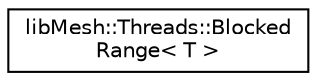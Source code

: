 digraph "类继承关系图"
{
 // INTERACTIVE_SVG=YES
  edge [fontname="Helvetica",fontsize="10",labelfontname="Helvetica",labelfontsize="10"];
  node [fontname="Helvetica",fontsize="10",shape=record];
  rankdir="LR";
  Node1 [label="libMesh::Threads::Blocked\lRange\< T \>",height=0.2,width=0.4,color="black", fillcolor="white", style="filled",URL="$classlibMesh_1_1Threads_1_1BlockedRange.html",tooltip="Blocked range which can be subdivided and executed in parallel. "];
}
